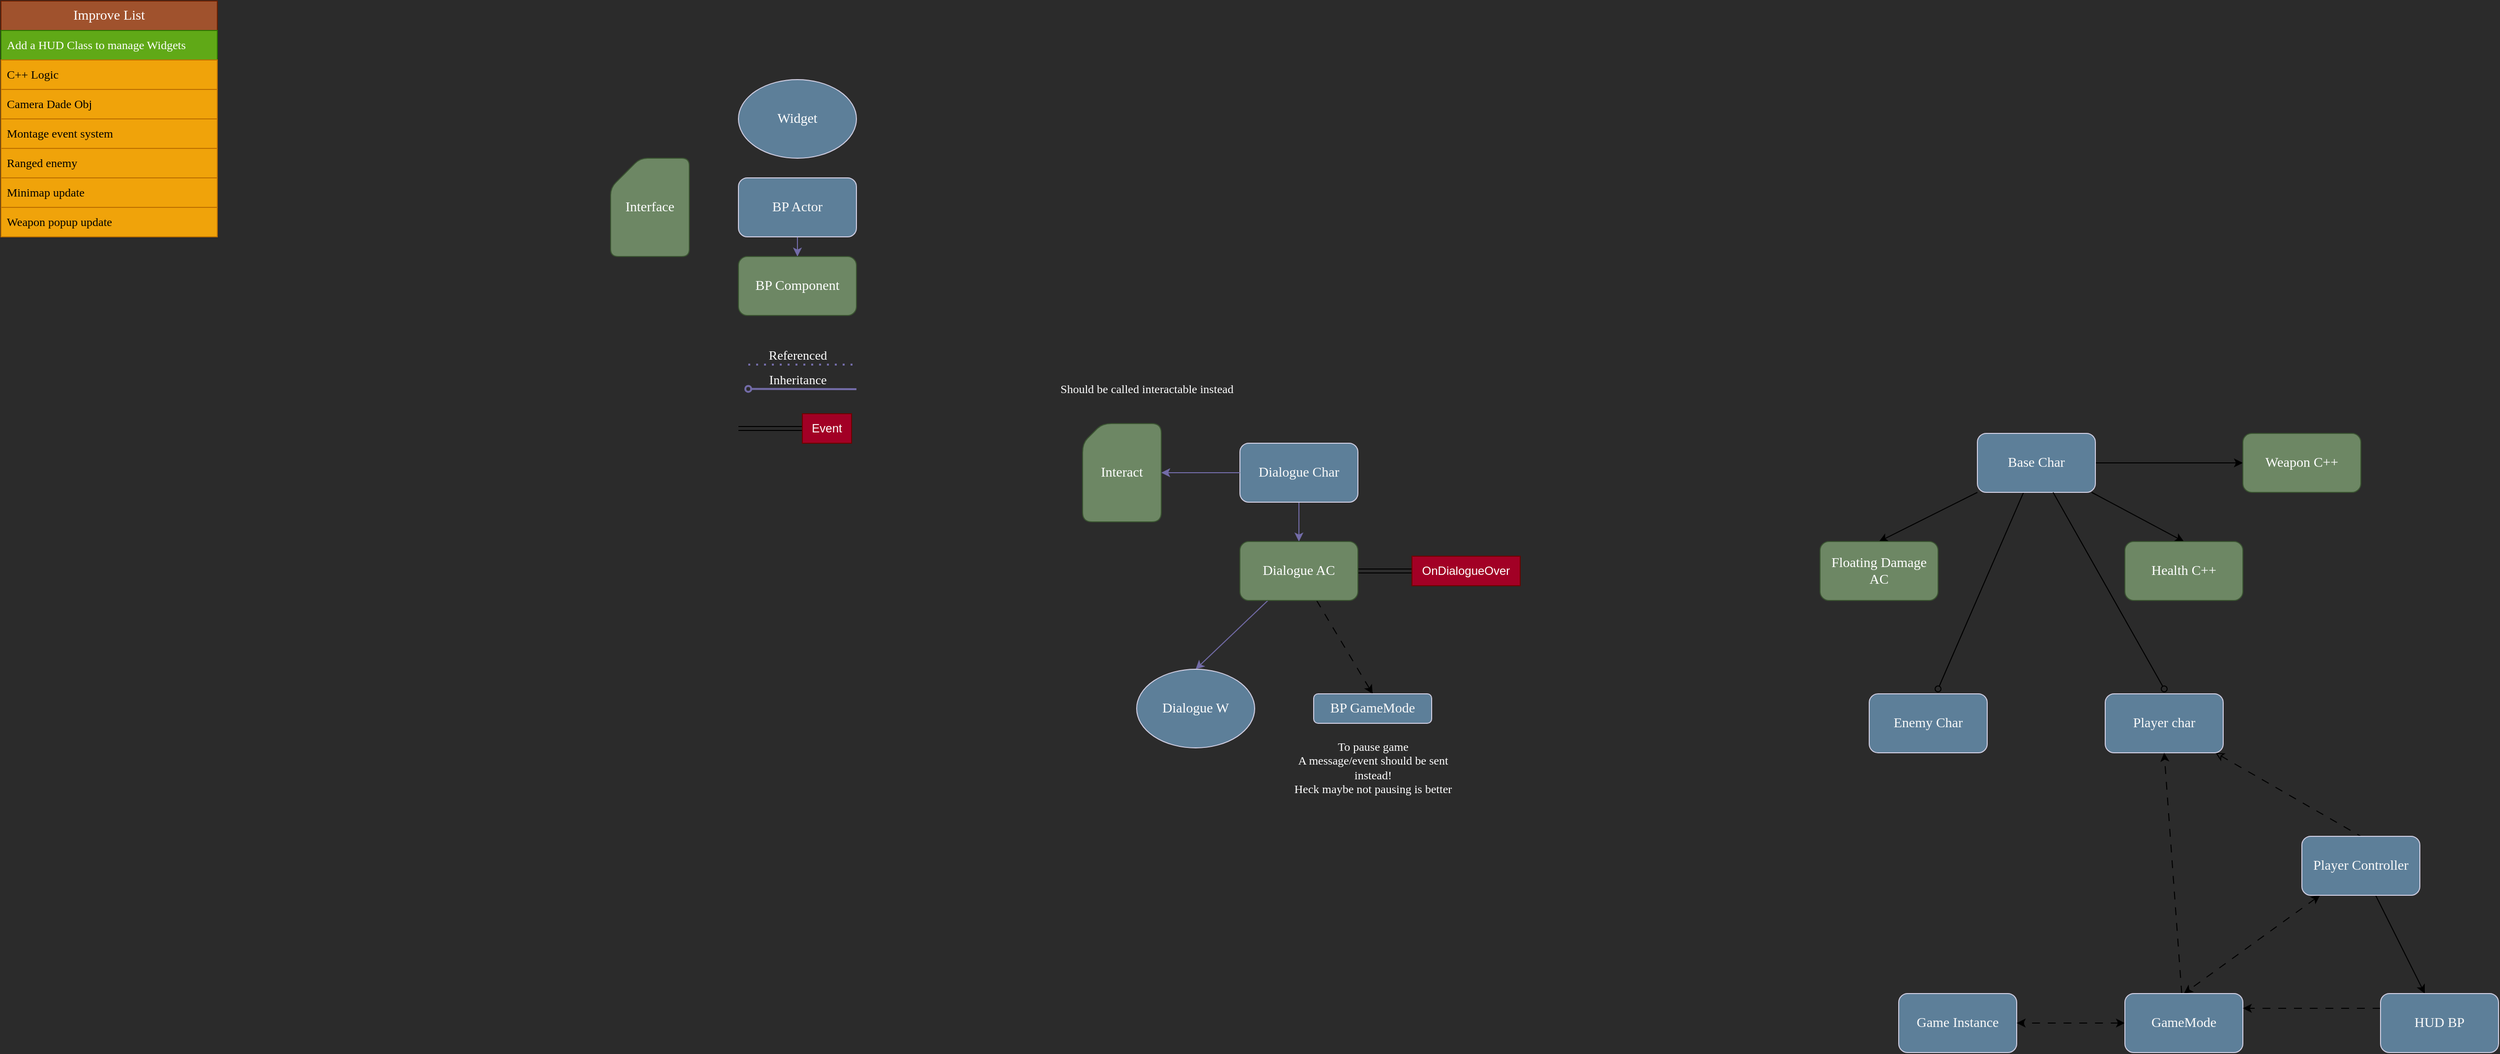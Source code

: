 <mxfile version="27.0.9">
  <diagram name="Page-1" id="vQkjQPH0nNXgujTa5CfO">
    <mxGraphModel dx="1861" dy="1702" grid="1" gridSize="10" guides="1" tooltips="1" connect="1" arrows="1" fold="1" page="1" pageScale="1" pageWidth="850" pageHeight="1100" background="#2B2B2B" math="0" shadow="0">
      <root>
        <mxCell id="0" />
        <mxCell id="1" parent="0" />
        <mxCell id="pJZorYf-fG8bxs0vKY6Z-65" style="edgeStyle=orthogonalEdgeStyle;rounded=0;orthogonalLoop=1;jettySize=auto;html=1;entryX=0.5;entryY=0;entryDx=0;entryDy=0;strokeColor=#736CA8;fontFamily=Helvetica;fontSize=12;fontColor=#1A1A1A;labelBackgroundColor=none;resizable=0;" parent="1" source="pJZorYf-fG8bxs0vKY6Z-2" target="pJZorYf-fG8bxs0vKY6Z-3" edge="1">
          <mxGeometry relative="1" as="geometry" />
        </mxCell>
        <mxCell id="pJZorYf-fG8bxs0vKY6Z-2" value="&lt;font face=&quot;Lucida Console&quot; style=&quot;font-size: 14px; color: rgb(250, 250, 250);&quot;&gt;BP Actor&lt;/font&gt;" style="rounded=1;whiteSpace=wrap;html=1;strokeColor=#D0CEE2;fontColor=#1A1A1A;fillColor=#5D7F99;labelBackgroundColor=none;" parent="1" vertex="1">
          <mxGeometry x="20" y="30" width="120" height="60" as="geometry" />
        </mxCell>
        <mxCell id="pJZorYf-fG8bxs0vKY6Z-3" value="&lt;font face=&quot;Lucida Console&quot; style=&quot;font-size: 14px;&quot;&gt;BP Component&lt;/font&gt;" style="rounded=1;whiteSpace=wrap;html=1;strokeColor=#3A5431;fontColor=#ffffff;fillColor=#6d8764;labelBackgroundColor=none;" parent="1" vertex="1">
          <mxGeometry x="20" y="110" width="120" height="60" as="geometry" />
        </mxCell>
        <mxCell id="pJZorYf-fG8bxs0vKY6Z-52" value="" style="endArrow=none;dashed=1;html=1;dashPattern=1 3;strokeWidth=2;rounded=0;strokeColor=#736CA8;fontFamily=Helvetica;fontSize=12;fontColor=#1A1A1A;labelBackgroundColor=none;" parent="1" edge="1">
          <mxGeometry width="50" height="50" relative="1" as="geometry">
            <mxPoint x="30" y="220" as="sourcePoint" />
            <mxPoint x="140" y="220" as="targetPoint" />
          </mxGeometry>
        </mxCell>
        <mxCell id="pJZorYf-fG8bxs0vKY6Z-54" value="&lt;font face=&quot;Lucida Console&quot; style=&quot;color: rgb(255, 255, 255); font-size: 13px;&quot;&gt;Referenced&lt;/font&gt;" style="edgeLabel;html=1;align=center;verticalAlign=middle;resizable=0;points=[];rounded=1;strokeColor=#D0CEE2;fontFamily=Helvetica;fontSize=12;fontColor=#1A1A1A;labelBackgroundColor=none;fillColor=#5D7F99;" parent="pJZorYf-fG8bxs0vKY6Z-52" vertex="1" connectable="0">
          <mxGeometry x="0.033" relative="1" as="geometry">
            <mxPoint x="-7" y="-10" as="offset" />
          </mxGeometry>
        </mxCell>
        <mxCell id="pJZorYf-fG8bxs0vKY6Z-58" value="&lt;font face=&quot;Lucida Console&quot; style=&quot;font-size: 14px; color: rgb(255, 255, 255);&quot;&gt;Widget&lt;/font&gt;" style="ellipse;whiteSpace=wrap;html=1;rounded=1;strokeColor=#D0CEE2;align=center;verticalAlign=middle;fontFamily=Helvetica;fontSize=12;fontColor=#1A1A1A;labelBackgroundColor=none;resizable=0;fillColor=#5D7F99;gradientColor=none;" parent="1" vertex="1">
          <mxGeometry x="20" y="-70" width="120" height="80" as="geometry" />
        </mxCell>
        <mxCell id="pJZorYf-fG8bxs0vKY6Z-63" style="edgeStyle=orthogonalEdgeStyle;rounded=0;orthogonalLoop=1;jettySize=auto;html=1;entryX=0.5;entryY=0;entryDx=0;entryDy=0;strokeColor=#736CA8;fontFamily=Helvetica;fontSize=12;fontColor=#1A1A1A;labelBackgroundColor=none;resizable=0;" parent="1" source="pJZorYf-fG8bxs0vKY6Z-61" target="pJZorYf-fG8bxs0vKY6Z-62" edge="1">
          <mxGeometry relative="1" as="geometry" />
        </mxCell>
        <mxCell id="pJZorYf-fG8bxs0vKY6Z-61" value="&lt;font face=&quot;Lucida Console&quot; style=&quot;font-size: 14px; color: rgb(250, 250, 250);&quot;&gt;Dialogue Char&lt;/font&gt;" style="rounded=1;whiteSpace=wrap;html=1;strokeColor=#D0CEE2;fontColor=#1A1A1A;fillColor=#5D7F99;labelBackgroundColor=none;align=center;verticalAlign=middle;fontFamily=Helvetica;fontSize=12;resizable=0;" parent="1" vertex="1">
          <mxGeometry x="530" y="300" width="120" height="60" as="geometry" />
        </mxCell>
        <mxCell id="pJZorYf-fG8bxs0vKY6Z-78" style="edgeStyle=none;rounded=0;orthogonalLoop=1;jettySize=auto;html=1;entryX=0.5;entryY=0;entryDx=0;entryDy=0;strokeColor=#736CA8;fontFamily=Helvetica;fontSize=12;fontColor=#1A1A1A;labelBackgroundColor=none;autosize=1;resizable=0;" parent="1" source="pJZorYf-fG8bxs0vKY6Z-62" target="pJZorYf-fG8bxs0vKY6Z-77" edge="1">
          <mxGeometry relative="1" as="geometry" />
        </mxCell>
        <mxCell id="lLQkDeXX_7Up4BZqoYKP-2" style="edgeStyle=none;rounded=0;orthogonalLoop=1;jettySize=auto;html=1;entryX=0.5;entryY=0;entryDx=0;entryDy=0;dashed=1;dashPattern=8 8;" parent="1" source="pJZorYf-fG8bxs0vKY6Z-62" target="pJZorYf-fG8bxs0vKY6Z-80" edge="1">
          <mxGeometry relative="1" as="geometry" />
        </mxCell>
        <mxCell id="upC0CkmydvSWev3tTeEb-4" style="edgeStyle=none;rounded=0;orthogonalLoop=1;jettySize=auto;html=1;entryX=0;entryY=0.5;entryDx=0;entryDy=0;fontFamily=Helvetica;fontSize=12;fontColor=#1A1A1A;labelBackgroundColor=none;autosize=1;resizable=0;shape=link;" parent="1" source="pJZorYf-fG8bxs0vKY6Z-62" target="upC0CkmydvSWev3tTeEb-3" edge="1">
          <mxGeometry relative="1" as="geometry" />
        </mxCell>
        <mxCell id="pJZorYf-fG8bxs0vKY6Z-62" value="&lt;font face=&quot;Lucida Console&quot; style=&quot;font-size: 14px;&quot;&gt;Dialogue AC&lt;/font&gt;" style="rounded=1;whiteSpace=wrap;html=1;strokeColor=#3A5431;fontColor=#ffffff;fillColor=#6d8764;labelBackgroundColor=none;align=center;verticalAlign=middle;fontFamily=Helvetica;fontSize=12;resizable=1;movable=1;rotatable=1;deletable=1;editable=1;locked=0;connectable=1;" parent="1" vertex="1">
          <mxGeometry x="530" y="400" width="120" height="60" as="geometry" />
        </mxCell>
        <mxCell id="pJZorYf-fG8bxs0vKY6Z-66" value="&lt;font face=&quot;Lucida Console&quot; style=&quot;font-size: 14px; color: rgb(255, 255, 255);&quot;&gt;Interface&lt;/font&gt;" style="shape=card;whiteSpace=wrap;html=1;rounded=1;strokeColor=#3A5431;align=center;verticalAlign=middle;fontFamily=Helvetica;fontSize=12;fontColor=#ffffff;labelBackgroundColor=none;resizable=0;fillColor=#6d8764;arcSize=15;" parent="1" vertex="1">
          <mxGeometry x="-110" y="10" width="80" height="100" as="geometry" />
        </mxCell>
        <mxCell id="pJZorYf-fG8bxs0vKY6Z-70" value="&lt;font face=&quot;Lucida Console&quot; style=&quot;font-size: 14px; color: rgb(255, 255, 255);&quot;&gt;Interact&lt;/font&gt;" style="shape=card;whiteSpace=wrap;html=1;rounded=1;strokeColor=#3A5431;align=center;verticalAlign=middle;fontFamily=Helvetica;fontSize=12;fontColor=#ffffff;labelBackgroundColor=none;resizable=0;fillColor=#6d8764;arcSize=19;size=20;" parent="1" vertex="1">
          <mxGeometry x="370" y="280" width="80" height="100" as="geometry" />
        </mxCell>
        <mxCell id="pJZorYf-fG8bxs0vKY6Z-71" value="&lt;font face=&quot;Lucida Console&quot; style=&quot;color: rgb(255, 255, 255);&quot;&gt;Should be called interactable instead&lt;/font&gt;" style="text;html=1;align=center;verticalAlign=middle;resizable=0;points=[];autosize=1;strokeColor=none;fillColor=none;fontFamily=Helvetica;fontSize=12;fontColor=default;labelBackgroundColor=none;" parent="1" vertex="1">
          <mxGeometry x="290" y="230" width="290" height="30" as="geometry" />
        </mxCell>
        <mxCell id="pJZorYf-fG8bxs0vKY6Z-76" style="edgeStyle=none;rounded=0;orthogonalLoop=1;jettySize=auto;html=1;entryX=1;entryY=0.5;entryDx=0;entryDy=0;entryPerimeter=0;strokeColor=#736CA8;fontFamily=Helvetica;fontSize=12;fontColor=#1A1A1A;labelBackgroundColor=none;autosize=1;resizable=0;" parent="1" source="pJZorYf-fG8bxs0vKY6Z-61" target="pJZorYf-fG8bxs0vKY6Z-70" edge="1">
          <mxGeometry relative="1" as="geometry" />
        </mxCell>
        <mxCell id="pJZorYf-fG8bxs0vKY6Z-77" value="&lt;font face=&quot;Lucida Console&quot; style=&quot;font-size: 14px; color: rgb(255, 255, 255);&quot;&gt;Dialogue W&lt;/font&gt;" style="ellipse;whiteSpace=wrap;html=1;rounded=1;strokeColor=#D0CEE2;align=center;verticalAlign=middle;fontFamily=Helvetica;fontSize=12;fontColor=#1A1A1A;labelBackgroundColor=none;resizable=0;fillColor=#5D7F99;gradientColor=none;" parent="1" vertex="1">
          <mxGeometry x="425.0" y="530" width="120" height="80" as="geometry" />
        </mxCell>
        <mxCell id="pJZorYf-fG8bxs0vKY6Z-80" value="&lt;font face=&quot;Lucida Console&quot; color=&quot;#fafafa&quot;&gt;&lt;span style=&quot;font-size: 14px;&quot;&gt;BP GameMode&lt;/span&gt;&lt;/font&gt;" style="rounded=1;whiteSpace=wrap;html=1;strokeColor=#D0CEE2;fontColor=#1A1A1A;fillColor=#5D7F99;labelBackgroundColor=none;align=center;verticalAlign=middle;fontFamily=Helvetica;fontSize=12;autosize=1;resizable=0;" parent="1" vertex="1">
          <mxGeometry x="605" y="555" width="120" height="30" as="geometry" />
        </mxCell>
        <mxCell id="upC0CkmydvSWev3tTeEb-1" value="&lt;font face=&quot;Lucida Console&quot; style=&quot;color: rgb(255, 255, 255);&quot;&gt;To pause game&lt;/font&gt;&lt;div&gt;&lt;font face=&quot;Lucida Console&quot; style=&quot;color: rgb(255, 255, 255);&quot;&gt;A message/event should be sent&lt;/font&gt;&lt;/div&gt;&lt;div&gt;&lt;font face=&quot;Lucida Console&quot; style=&quot;color: rgb(255, 255, 255);&quot;&gt;instead!&lt;/font&gt;&lt;/div&gt;&lt;div&gt;&lt;font face=&quot;Lucida Console&quot; style=&quot;color: rgb(255, 255, 255);&quot;&gt;Heck maybe not pausing is better&lt;/font&gt;&lt;/div&gt;" style="text;html=1;align=center;verticalAlign=middle;resizable=0;points=[];autosize=1;strokeColor=none;fillColor=none;fontFamily=Helvetica;fontSize=12;fontColor=default;labelBackgroundColor=none;" parent="1" vertex="1">
          <mxGeometry x="540" y="595" width="250" height="70" as="geometry" />
        </mxCell>
        <mxCell id="upC0CkmydvSWev3tTeEb-7" style="edgeStyle=none;rounded=0;orthogonalLoop=1;jettySize=auto;html=1;fontFamily=Helvetica;fontSize=12;fontColor=#1A1A1A;labelBackgroundColor=none;autosize=1;resizable=0;shape=link;" parent="1" source="upC0CkmydvSWev3tTeEb-2" edge="1">
          <mxGeometry relative="1" as="geometry">
            <mxPoint x="20" y="285" as="targetPoint" />
          </mxGeometry>
        </mxCell>
        <mxCell id="upC0CkmydvSWev3tTeEb-2" value="Event" style="rounded=1;whiteSpace=wrap;html=1;align=center;verticalAlign=middle;fontFamily=Helvetica;fontSize=12;fontColor=#ffffff;labelBackgroundColor=none;autosize=1;resizable=0;fillColor=#a20025;strokeColor=#6F0000;arcSize=0;" parent="1" vertex="1">
          <mxGeometry x="85" y="270" width="50" height="30" as="geometry" />
        </mxCell>
        <mxCell id="upC0CkmydvSWev3tTeEb-3" value="OnDialogueOver" style="rounded=1;whiteSpace=wrap;html=1;align=center;verticalAlign=middle;fontFamily=Helvetica;fontSize=12;fontColor=#ffffff;labelBackgroundColor=none;autosize=1;resizable=0;fillColor=#a20025;strokeColor=#6F0000;arcSize=0;" parent="1" vertex="1">
          <mxGeometry x="705.0" y="415" width="110" height="30" as="geometry" />
        </mxCell>
        <mxCell id="upC0CkmydvSWev3tTeEb-9" value="" style="endArrow=none;html=1;strokeWidth=2;rounded=0;strokeColor=#736CA8;fontFamily=Helvetica;fontSize=12;fontColor=#1A1A1A;labelBackgroundColor=none;startArrow=oval;startFill=0;" parent="1" edge="1">
          <mxGeometry width="50" height="50" relative="1" as="geometry">
            <mxPoint x="30" y="244.7" as="sourcePoint" />
            <mxPoint x="140" y="245" as="targetPoint" />
          </mxGeometry>
        </mxCell>
        <mxCell id="upC0CkmydvSWev3tTeEb-10" value="&lt;font face=&quot;Lucida Console&quot; style=&quot;color: rgb(255, 255, 255); font-size: 13px;&quot;&gt;Inheritance&lt;/font&gt;" style="edgeLabel;html=1;align=center;verticalAlign=middle;resizable=0;points=[];rounded=1;strokeColor=#D0CEE2;fontFamily=Helvetica;fontSize=12;fontColor=#1A1A1A;labelBackgroundColor=none;fillColor=#5D7F99;" parent="upC0CkmydvSWev3tTeEb-9" vertex="1" connectable="0">
          <mxGeometry x="0.033" relative="1" as="geometry">
            <mxPoint x="-7" y="-10" as="offset" />
          </mxGeometry>
        </mxCell>
        <mxCell id="upC0CkmydvSWev3tTeEb-13" style="edgeStyle=none;rounded=0;orthogonalLoop=1;jettySize=auto;html=1;entryX=0.5;entryY=0;entryDx=0;entryDy=0;fontFamily=Helvetica;fontSize=12;fontColor=#1A1A1A;labelBackgroundColor=none;autosize=1;resizable=0;" parent="1" source="upC0CkmydvSWev3tTeEb-11" target="upC0CkmydvSWev3tTeEb-12" edge="1">
          <mxGeometry relative="1" as="geometry" />
        </mxCell>
        <mxCell id="upC0CkmydvSWev3tTeEb-15" style="edgeStyle=none;rounded=0;orthogonalLoop=1;jettySize=auto;html=1;entryX=0.5;entryY=0;entryDx=0;entryDy=0;fontFamily=Helvetica;fontSize=12;fontColor=#1A1A1A;labelBackgroundColor=none;autosize=1;resizable=0;" parent="1" source="upC0CkmydvSWev3tTeEb-11" target="upC0CkmydvSWev3tTeEb-14" edge="1">
          <mxGeometry relative="1" as="geometry" />
        </mxCell>
        <mxCell id="upC0CkmydvSWev3tTeEb-17" style="edgeStyle=none;rounded=0;orthogonalLoop=1;jettySize=auto;html=1;fontFamily=Helvetica;fontSize=12;fontColor=#1A1A1A;labelBackgroundColor=none;autosize=1;resizable=0;startArrow=none;startFill=0;endArrow=oval;endFill=0;" parent="1" source="upC0CkmydvSWev3tTeEb-11" edge="1">
          <mxGeometry relative="1" as="geometry">
            <mxPoint x="1240" y="550" as="targetPoint" />
          </mxGeometry>
        </mxCell>
        <mxCell id="upC0CkmydvSWev3tTeEb-21" style="edgeStyle=none;rounded=0;orthogonalLoop=1;jettySize=auto;html=1;entryX=0;entryY=0.5;entryDx=0;entryDy=0;fontFamily=Helvetica;fontSize=12;fontColor=#1A1A1A;labelBackgroundColor=none;autosize=1;resizable=0;" parent="1" source="upC0CkmydvSWev3tTeEb-11" target="upC0CkmydvSWev3tTeEb-20" edge="1">
          <mxGeometry relative="1" as="geometry" />
        </mxCell>
        <mxCell id="upC0CkmydvSWev3tTeEb-11" value="&lt;font face=&quot;Lucida Console&quot; style=&quot;font-size: 14px; color: rgb(250, 250, 250);&quot;&gt;Base Char&lt;/font&gt;" style="rounded=1;whiteSpace=wrap;html=1;strokeColor=#D0CEE2;fontColor=#1A1A1A;fillColor=#5D7F99;labelBackgroundColor=none;align=center;verticalAlign=middle;fontFamily=Helvetica;fontSize=12;resizable=0;" parent="1" vertex="1">
          <mxGeometry x="1280" y="290" width="120" height="60" as="geometry" />
        </mxCell>
        <mxCell id="upC0CkmydvSWev3tTeEb-12" value="&lt;font face=&quot;Lucida Console&quot; style=&quot;font-size: 14px;&quot;&gt;Floating Damage AC&lt;/font&gt;" style="rounded=1;whiteSpace=wrap;html=1;strokeColor=#3A5431;fontColor=#ffffff;fillColor=#6d8764;labelBackgroundColor=none;align=center;verticalAlign=middle;fontFamily=Helvetica;fontSize=12;resizable=1;movable=1;rotatable=1;deletable=1;editable=1;locked=0;connectable=1;" parent="1" vertex="1">
          <mxGeometry x="1120" y="400" width="120" height="60" as="geometry" />
        </mxCell>
        <mxCell id="upC0CkmydvSWev3tTeEb-14" value="&lt;font face=&quot;Lucida Console&quot; style=&quot;font-size: 14px;&quot;&gt;Health C++&lt;/font&gt;" style="rounded=1;whiteSpace=wrap;html=1;strokeColor=#3A5431;fontColor=#ffffff;fillColor=#6d8764;labelBackgroundColor=none;align=center;verticalAlign=middle;fontFamily=Helvetica;fontSize=12;resizable=1;movable=1;rotatable=1;deletable=1;editable=1;locked=0;connectable=1;" parent="1" vertex="1">
          <mxGeometry x="1430" y="400" width="120" height="60" as="geometry" />
        </mxCell>
        <mxCell id="upC0CkmydvSWev3tTeEb-16" value="&lt;font face=&quot;Lucida Console&quot; style=&quot;font-size: 14px; color: rgb(250, 250, 250);&quot;&gt;Enemy Char&lt;/font&gt;" style="rounded=1;whiteSpace=wrap;html=1;strokeColor=#D0CEE2;fontColor=#1A1A1A;fillColor=#5D7F99;labelBackgroundColor=none;align=center;verticalAlign=middle;fontFamily=Helvetica;fontSize=12;resizable=0;" parent="1" vertex="1">
          <mxGeometry x="1170" y="555" width="120" height="60" as="geometry" />
        </mxCell>
        <mxCell id="upC0CkmydvSWev3tTeEb-20" value="&lt;font face=&quot;Lucida Console&quot; style=&quot;font-size: 14px;&quot;&gt;Weapon C++&lt;/font&gt;" style="rounded=1;whiteSpace=wrap;html=1;strokeColor=#3A5431;fontColor=#ffffff;fillColor=#6d8764;labelBackgroundColor=none;align=center;verticalAlign=middle;fontFamily=Helvetica;fontSize=12;resizable=1;movable=1;rotatable=1;deletable=1;editable=1;locked=0;connectable=1;" parent="1" vertex="1">
          <mxGeometry x="1550" y="290" width="120" height="60" as="geometry" />
        </mxCell>
        <mxCell id="upC0CkmydvSWev3tTeEb-43" style="edgeStyle=none;rounded=0;orthogonalLoop=1;jettySize=auto;html=1;entryX=0.5;entryY=0;entryDx=0;entryDy=0;startArrow=classic;startFill=0;endArrow=none;dashed=1;dashPattern=8 8;" parent="1" source="upC0CkmydvSWev3tTeEb-22" target="upC0CkmydvSWev3tTeEb-40" edge="1">
          <mxGeometry relative="1" as="geometry" />
        </mxCell>
        <mxCell id="upC0CkmydvSWev3tTeEb-22" value="&lt;font face=&quot;Lucida Console&quot; style=&quot;font-size: 14px; color: rgb(250, 250, 250);&quot;&gt;Player char&lt;/font&gt;" style="rounded=1;whiteSpace=wrap;html=1;strokeColor=#D0CEE2;fontColor=#1A1A1A;fillColor=#5D7F99;labelBackgroundColor=none;align=center;verticalAlign=middle;fontFamily=Helvetica;fontSize=12;resizable=0;" parent="1" vertex="1">
          <mxGeometry x="1410" y="555" width="120" height="60" as="geometry" />
        </mxCell>
        <mxCell id="upC0CkmydvSWev3tTeEb-23" style="edgeStyle=none;rounded=0;orthogonalLoop=1;jettySize=auto;html=1;fontFamily=Helvetica;fontSize=12;fontColor=#1A1A1A;labelBackgroundColor=none;autosize=1;resizable=0;startArrow=none;startFill=0;endArrow=oval;endFill=0;" parent="1" edge="1">
          <mxGeometry relative="1" as="geometry">
            <mxPoint x="1357" y="350" as="sourcePoint" />
            <mxPoint x="1470" y="550" as="targetPoint" />
          </mxGeometry>
        </mxCell>
        <mxCell id="upC0CkmydvSWev3tTeEb-30" value="Improve List" style="swimlane;fontStyle=0;childLayout=stackLayout;horizontal=1;startSize=30;horizontalStack=0;resizeParent=1;resizeParentMax=0;resizeLast=0;collapsible=1;marginBottom=0;whiteSpace=wrap;html=1;fontSize=14;fontFamily=Lucida Console;fontColor=#ffffff;fillColor=#a0522d;strokeColor=#6D1F00;" parent="1" vertex="1">
          <mxGeometry x="-730" y="-150" width="220" height="240" as="geometry">
            <mxRectangle x="-760" y="-40" width="140" height="30" as="alternateBounds" />
          </mxGeometry>
        </mxCell>
        <mxCell id="upC0CkmydvSWev3tTeEb-44" value="Add a HUD Class to manage Widgets" style="text;align=left;verticalAlign=middle;spacingLeft=4;spacingRight=4;overflow=hidden;points=[[0,0.5],[1,0.5]];portConstraint=eastwest;rotatable=0;whiteSpace=wrap;html=1;fontFamily=Lucida Console;fillColor=#60a917;fontColor=#ffffff;strokeColor=#2D7600;" parent="upC0CkmydvSWev3tTeEb-30" vertex="1">
          <mxGeometry y="30" width="220" height="30" as="geometry" />
        </mxCell>
        <mxCell id="upC0CkmydvSWev3tTeEb-31" value="C++ Logic" style="text;strokeColor=#BD7000;fillColor=#f0a30a;align=left;verticalAlign=middle;spacingLeft=4;spacingRight=4;overflow=hidden;points=[[0,0.5],[1,0.5]];portConstraint=eastwest;rotatable=0;whiteSpace=wrap;html=1;fontFamily=Lucida Console;fontColor=#000000;" parent="upC0CkmydvSWev3tTeEb-30" vertex="1">
          <mxGeometry y="60" width="220" height="30" as="geometry" />
        </mxCell>
        <mxCell id="upC0CkmydvSWev3tTeEb-38" value="Camera Dade Obj" style="text;strokeColor=#BD7000;fillColor=#f0a30a;align=left;verticalAlign=middle;spacingLeft=4;spacingRight=4;overflow=hidden;points=[[0,0.5],[1,0.5]];portConstraint=eastwest;rotatable=0;whiteSpace=wrap;html=1;fontFamily=Lucida Console;fontColor=#000000;" parent="upC0CkmydvSWev3tTeEb-30" vertex="1">
          <mxGeometry y="90" width="220" height="30" as="geometry" />
        </mxCell>
        <mxCell id="upC0CkmydvSWev3tTeEb-32" value="Montage event system" style="text;strokeColor=#BD7000;fillColor=#f0a30a;align=left;verticalAlign=middle;spacingLeft=4;spacingRight=4;overflow=hidden;points=[[0,0.5],[1,0.5]];portConstraint=eastwest;rotatable=0;whiteSpace=wrap;html=1;fontFamily=Lucida Console;fontColor=#000000;" parent="upC0CkmydvSWev3tTeEb-30" vertex="1">
          <mxGeometry y="120" width="220" height="30" as="geometry" />
        </mxCell>
        <mxCell id="upC0CkmydvSWev3tTeEb-37" value="Ranged enemy" style="text;strokeColor=#BD7000;fillColor=#f0a30a;align=left;verticalAlign=middle;spacingLeft=4;spacingRight=4;overflow=hidden;points=[[0,0.5],[1,0.5]];portConstraint=eastwest;rotatable=0;whiteSpace=wrap;html=1;fontFamily=Lucida Console;fontColor=#000000;" parent="upC0CkmydvSWev3tTeEb-30" vertex="1">
          <mxGeometry y="150" width="220" height="30" as="geometry" />
        </mxCell>
        <mxCell id="HZ8Az6_HmTzBcgyhWsYw-2" value="Minimap update" style="text;strokeColor=#BD7000;fillColor=#f0a30a;align=left;verticalAlign=middle;spacingLeft=4;spacingRight=4;overflow=hidden;points=[[0,0.5],[1,0.5]];portConstraint=eastwest;rotatable=0;whiteSpace=wrap;html=1;fontFamily=Lucida Console;fontColor=#000000;" parent="upC0CkmydvSWev3tTeEb-30" vertex="1">
          <mxGeometry y="180" width="220" height="30" as="geometry" />
        </mxCell>
        <mxCell id="HZ8Az6_HmTzBcgyhWsYw-3" value="Weapon popup update" style="text;strokeColor=#BD7000;fillColor=#f0a30a;align=left;verticalAlign=middle;spacingLeft=4;spacingRight=4;overflow=hidden;points=[[0,0.5],[1,0.5]];portConstraint=eastwest;rotatable=0;whiteSpace=wrap;html=1;fontFamily=Lucida Console;fontColor=#000000;" parent="upC0CkmydvSWev3tTeEb-30" vertex="1">
          <mxGeometry y="210" width="220" height="30" as="geometry" />
        </mxCell>
        <mxCell id="upC0CkmydvSWev3tTeEb-39" value="&lt;font face=&quot;Lucida Console&quot; style=&quot;font-size: 14px; color: rgb(250, 250, 250);&quot;&gt;Game Instance&lt;/font&gt;" style="rounded=1;whiteSpace=wrap;html=1;strokeColor=#D0CEE2;fontColor=#1A1A1A;fillColor=#5D7F99;labelBackgroundColor=none;align=center;verticalAlign=middle;fontFamily=Helvetica;fontSize=12;resizable=0;" parent="1" vertex="1">
          <mxGeometry x="1200" y="860" width="120" height="60" as="geometry" />
        </mxCell>
        <mxCell id="upC0CkmydvSWev3tTeEb-47" style="edgeStyle=none;rounded=0;orthogonalLoop=1;jettySize=auto;html=1;entryX=0.5;entryY=0;entryDx=0;entryDy=0;startArrow=classic;startFill=1;dashed=1;dashPattern=8 8;" parent="1" source="upC0CkmydvSWev3tTeEb-40" target="upC0CkmydvSWev3tTeEb-46" edge="1">
          <mxGeometry relative="1" as="geometry" />
        </mxCell>
        <mxCell id="8u8w5Yr6MBDjW5nR33on-5" style="rounded=0;orthogonalLoop=1;jettySize=auto;html=1;" edge="1" parent="1" source="upC0CkmydvSWev3tTeEb-40" target="8u8w5Yr6MBDjW5nR33on-1">
          <mxGeometry relative="1" as="geometry" />
        </mxCell>
        <mxCell id="upC0CkmydvSWev3tTeEb-40" value="&lt;font face=&quot;Lucida Console&quot; style=&quot;font-size: 14px; color: rgb(250, 250, 250);&quot;&gt;Player Controller&lt;/font&gt;" style="rounded=1;whiteSpace=wrap;html=1;strokeColor=#D0CEE2;fontColor=#1A1A1A;fillColor=#5D7F99;labelBackgroundColor=none;align=center;verticalAlign=middle;fontFamily=Helvetica;fontSize=12;resizable=0;" parent="1" vertex="1">
          <mxGeometry x="1610" y="700" width="120" height="60" as="geometry" />
        </mxCell>
        <mxCell id="HZ8Az6_HmTzBcgyhWsYw-7" style="rounded=0;orthogonalLoop=1;jettySize=auto;html=1;entryX=0.5;entryY=1;entryDx=0;entryDy=0;dashed=1;dashPattern=8 8;" parent="1" source="upC0CkmydvSWev3tTeEb-46" target="upC0CkmydvSWev3tTeEb-22" edge="1">
          <mxGeometry relative="1" as="geometry" />
        </mxCell>
        <mxCell id="HZ8Az6_HmTzBcgyhWsYw-8" style="rounded=0;orthogonalLoop=1;jettySize=auto;html=1;entryX=1;entryY=0.5;entryDx=0;entryDy=0;startArrow=classic;startFill=1;dashed=1;dashPattern=8 8;" parent="1" source="upC0CkmydvSWev3tTeEb-46" target="upC0CkmydvSWev3tTeEb-39" edge="1">
          <mxGeometry relative="1" as="geometry" />
        </mxCell>
        <mxCell id="upC0CkmydvSWev3tTeEb-46" value="&lt;font face=&quot;Lucida Console&quot; style=&quot;font-size: 14px; color: rgb(250, 250, 250);&quot;&gt;GameMode&lt;/font&gt;" style="rounded=1;whiteSpace=wrap;html=1;strokeColor=#D0CEE2;fontColor=#1A1A1A;fillColor=#5D7F99;labelBackgroundColor=none;align=center;verticalAlign=middle;fontFamily=Helvetica;fontSize=12;resizable=0;" parent="1" vertex="1">
          <mxGeometry x="1430" y="860" width="120" height="60" as="geometry" />
        </mxCell>
        <mxCell id="8u8w5Yr6MBDjW5nR33on-4" style="rounded=0;orthogonalLoop=1;jettySize=auto;html=1;exitX=0;exitY=0.25;exitDx=0;exitDy=0;entryX=1;entryY=0.25;entryDx=0;entryDy=0;dashed=1;dashPattern=8 8;" edge="1" parent="1" source="8u8w5Yr6MBDjW5nR33on-1" target="upC0CkmydvSWev3tTeEb-46">
          <mxGeometry relative="1" as="geometry" />
        </mxCell>
        <mxCell id="8u8w5Yr6MBDjW5nR33on-1" value="&lt;font face=&quot;Lucida Console&quot; color=&quot;#fafafa&quot;&gt;&lt;span style=&quot;font-size: 14px;&quot;&gt;HUD BP&lt;/span&gt;&lt;/font&gt;" style="rounded=1;whiteSpace=wrap;html=1;strokeColor=#D0CEE2;fontColor=#1A1A1A;fillColor=#5D7F99;labelBackgroundColor=none;align=center;verticalAlign=middle;fontFamily=Helvetica;fontSize=12;resizable=0;" vertex="1" parent="1">
          <mxGeometry x="1690" y="860" width="120" height="60" as="geometry" />
        </mxCell>
      </root>
    </mxGraphModel>
  </diagram>
</mxfile>
